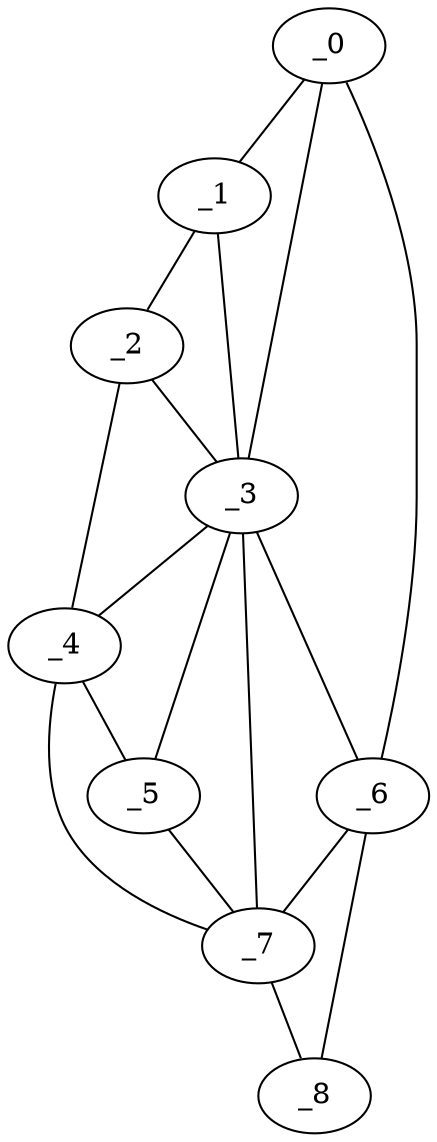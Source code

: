 graph "obj80__60.gxl" {
	_0	 [x=19,
		y=89];
	_1	 [x=35,
		y=7];
	_0 -- _1	 [valence=1];
	_3	 [x=48,
		y=52];
	_0 -- _3	 [valence=2];
	_6	 [x=79,
		y=125];
	_0 -- _6	 [valence=1];
	_2	 [x=42,
		y=5];
	_1 -- _2	 [valence=1];
	_1 -- _3	 [valence=1];
	_2 -- _3	 [valence=2];
	_4	 [x=52,
		y=3];
	_2 -- _4	 [valence=1];
	_3 -- _4	 [valence=1];
	_5	 [x=73,
		y=44];
	_3 -- _5	 [valence=2];
	_3 -- _6	 [valence=2];
	_7	 [x=81,
		y=45];
	_3 -- _7	 [valence=1];
	_4 -- _5	 [valence=2];
	_4 -- _7	 [valence=1];
	_5 -- _7	 [valence=1];
	_6 -- _7	 [valence=2];
	_8	 [x=113,
		y=117];
	_6 -- _8	 [valence=1];
	_7 -- _8	 [valence=1];
}
